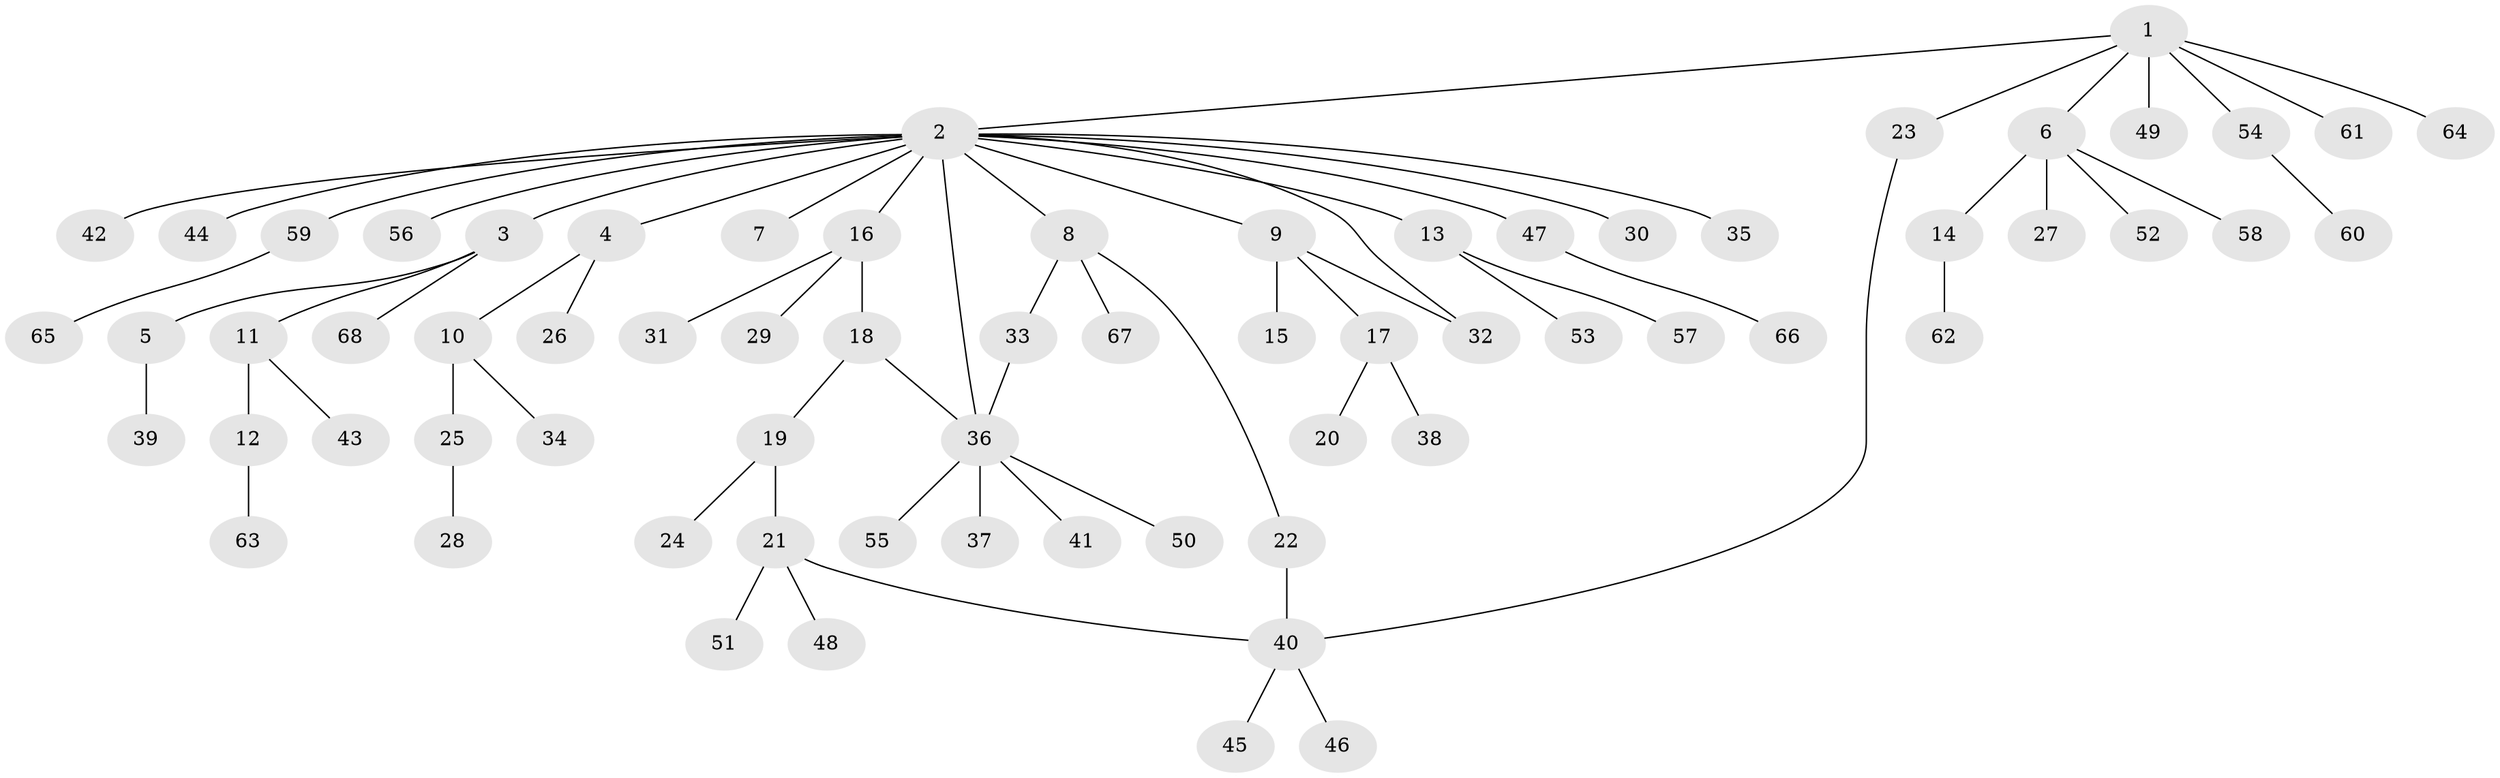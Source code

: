 // Generated by graph-tools (version 1.1) at 2025/14/03/09/25 04:14:22]
// undirected, 68 vertices, 72 edges
graph export_dot {
graph [start="1"]
  node [color=gray90,style=filled];
  1;
  2;
  3;
  4;
  5;
  6;
  7;
  8;
  9;
  10;
  11;
  12;
  13;
  14;
  15;
  16;
  17;
  18;
  19;
  20;
  21;
  22;
  23;
  24;
  25;
  26;
  27;
  28;
  29;
  30;
  31;
  32;
  33;
  34;
  35;
  36;
  37;
  38;
  39;
  40;
  41;
  42;
  43;
  44;
  45;
  46;
  47;
  48;
  49;
  50;
  51;
  52;
  53;
  54;
  55;
  56;
  57;
  58;
  59;
  60;
  61;
  62;
  63;
  64;
  65;
  66;
  67;
  68;
  1 -- 2;
  1 -- 6;
  1 -- 23;
  1 -- 49;
  1 -- 54;
  1 -- 61;
  1 -- 64;
  2 -- 3;
  2 -- 4;
  2 -- 7;
  2 -- 8;
  2 -- 9;
  2 -- 13;
  2 -- 16;
  2 -- 30;
  2 -- 32;
  2 -- 35;
  2 -- 36;
  2 -- 42;
  2 -- 44;
  2 -- 47;
  2 -- 56;
  2 -- 59;
  3 -- 5;
  3 -- 11;
  3 -- 68;
  4 -- 10;
  4 -- 26;
  5 -- 39;
  6 -- 14;
  6 -- 27;
  6 -- 52;
  6 -- 58;
  8 -- 22;
  8 -- 33;
  8 -- 67;
  9 -- 15;
  9 -- 17;
  9 -- 32;
  10 -- 25;
  10 -- 34;
  11 -- 12;
  11 -- 43;
  12 -- 63;
  13 -- 53;
  13 -- 57;
  14 -- 62;
  16 -- 18;
  16 -- 29;
  16 -- 31;
  17 -- 20;
  17 -- 38;
  18 -- 19;
  18 -- 36;
  19 -- 21;
  19 -- 24;
  21 -- 40;
  21 -- 48;
  21 -- 51;
  22 -- 40;
  23 -- 40;
  25 -- 28;
  33 -- 36;
  36 -- 37;
  36 -- 41;
  36 -- 50;
  36 -- 55;
  40 -- 45;
  40 -- 46;
  47 -- 66;
  54 -- 60;
  59 -- 65;
}
